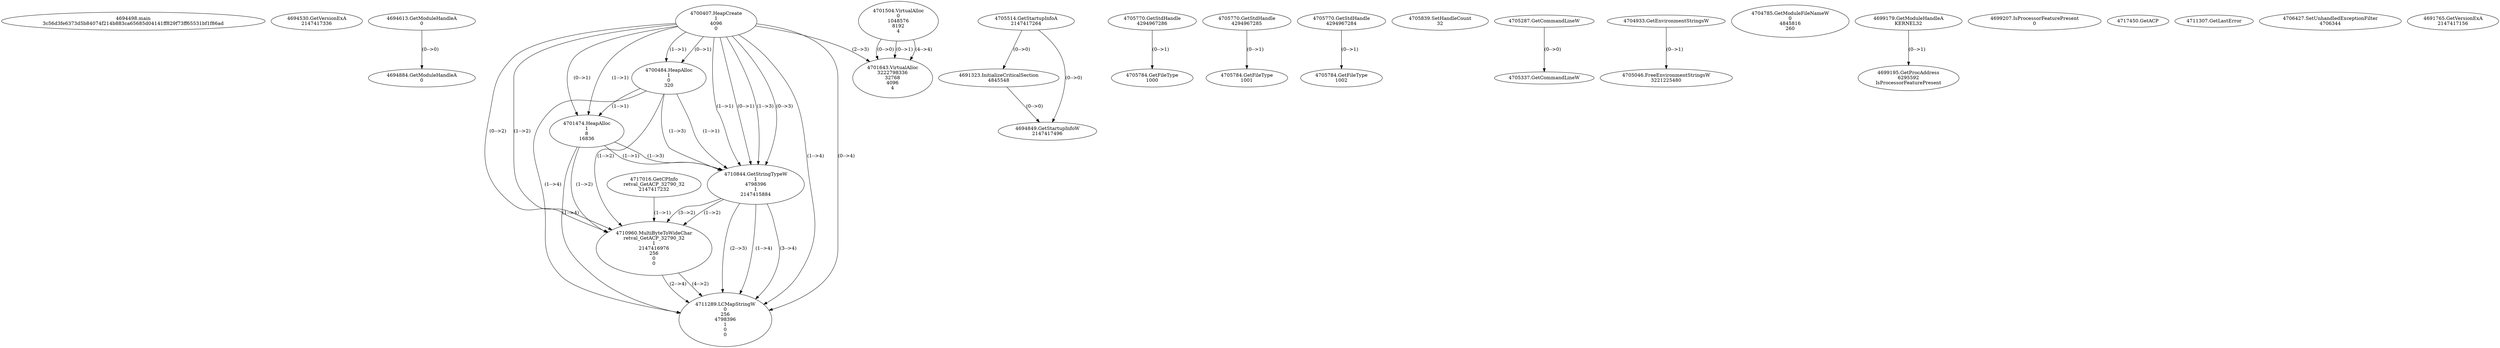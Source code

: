 // Global SCDG with merge call
digraph {
	0 [label="4694498.main
3c56d3fe6373d5b84074f214b883ca65685d04141ff829f73ff65531bf1f86ad"]
	1 [label="4694530.GetVersionExA
2147417336"]
	2 [label="4694613.GetModuleHandleA
0"]
	3 [label="4700407.HeapCreate
1
4096
0"]
	4 [label="4700484.HeapAlloc
1
0
320"]
	3 -> 4 [label="(1-->1)"]
	3 -> 4 [label="(0-->1)"]
	5 [label="4701474.HeapAlloc
1
8
16836"]
	3 -> 5 [label="(1-->1)"]
	3 -> 5 [label="(0-->1)"]
	4 -> 5 [label="(1-->1)"]
	6 [label="4701504.VirtualAlloc
0
1048576
8192
4"]
	7 [label="4701643.VirtualAlloc
3222798336
32768
4096
4"]
	6 -> 7 [label="(0-->1)"]
	3 -> 7 [label="(2-->3)"]
	6 -> 7 [label="(4-->4)"]
	6 -> 7 [label="(0-->0)"]
	8 [label="4705514.GetStartupInfoA
2147417264"]
	9 [label="4705770.GetStdHandle
4294967286"]
	10 [label="4705784.GetFileType
1000"]
	9 -> 10 [label="(0-->1)"]
	11 [label="4705770.GetStdHandle
4294967285"]
	12 [label="4705784.GetFileType
1001"]
	11 -> 12 [label="(0-->1)"]
	13 [label="4705770.GetStdHandle
4294967284"]
	14 [label="4705784.GetFileType
1002"]
	13 -> 14 [label="(0-->1)"]
	15 [label="4705839.SetHandleCount
32"]
	16 [label="4705287.GetCommandLineW
"]
	17 [label="4705337.GetCommandLineW
"]
	16 -> 17 [label="(0-->0)"]
	18 [label="4704933.GetEnvironmentStringsW
"]
	19 [label="4705046.FreeEnvironmentStringsW
3221225480"]
	18 -> 19 [label="(0-->1)"]
	20 [label="4704785.GetModuleFileNameW
0
4845816
260"]
	21 [label="4699179.GetModuleHandleA
KERNEL32"]
	22 [label="4699195.GetProcAddress
6295592
IsProcessorFeaturePresent"]
	21 -> 22 [label="(0-->1)"]
	23 [label="4699207.IsProcessorFeaturePresent
0"]
	24 [label="4717450.GetACP
"]
	25 [label="4717016.GetCPInfo
retval_GetACP_32790_32
2147417232"]
	26 [label="4710844.GetStringTypeW
1
4798396
1
2147415884"]
	3 -> 26 [label="(1-->1)"]
	3 -> 26 [label="(0-->1)"]
	4 -> 26 [label="(1-->1)"]
	5 -> 26 [label="(1-->1)"]
	3 -> 26 [label="(1-->3)"]
	3 -> 26 [label="(0-->3)"]
	4 -> 26 [label="(1-->3)"]
	5 -> 26 [label="(1-->3)"]
	27 [label="4710960.MultiByteToWideChar
retval_GetACP_32790_32
1
2147416976
256
0
0"]
	25 -> 27 [label="(1-->1)"]
	3 -> 27 [label="(1-->2)"]
	3 -> 27 [label="(0-->2)"]
	4 -> 27 [label="(1-->2)"]
	5 -> 27 [label="(1-->2)"]
	26 -> 27 [label="(1-->2)"]
	26 -> 27 [label="(3-->2)"]
	28 [label="4711289.LCMapStringW
0
256
4798396
1
0
0"]
	27 -> 28 [label="(4-->2)"]
	26 -> 28 [label="(2-->3)"]
	3 -> 28 [label="(1-->4)"]
	3 -> 28 [label="(0-->4)"]
	4 -> 28 [label="(1-->4)"]
	5 -> 28 [label="(1-->4)"]
	26 -> 28 [label="(1-->4)"]
	26 -> 28 [label="(3-->4)"]
	27 -> 28 [label="(2-->4)"]
	29 [label="4711307.GetLastError
"]
	30 [label="4706427.SetUnhandledExceptionFilter
4706344"]
	31 [label="4691765.GetVersionExA
2147417156"]
	32 [label="4691323.InitializeCriticalSection
4845548"]
	8 -> 32 [label="(0-->0)"]
	33 [label="4694849.GetStartupInfoW
2147417496"]
	8 -> 33 [label="(0-->0)"]
	32 -> 33 [label="(0-->0)"]
	34 [label="4694884.GetModuleHandleA
0"]
	2 -> 34 [label="(0-->0)"]
}
